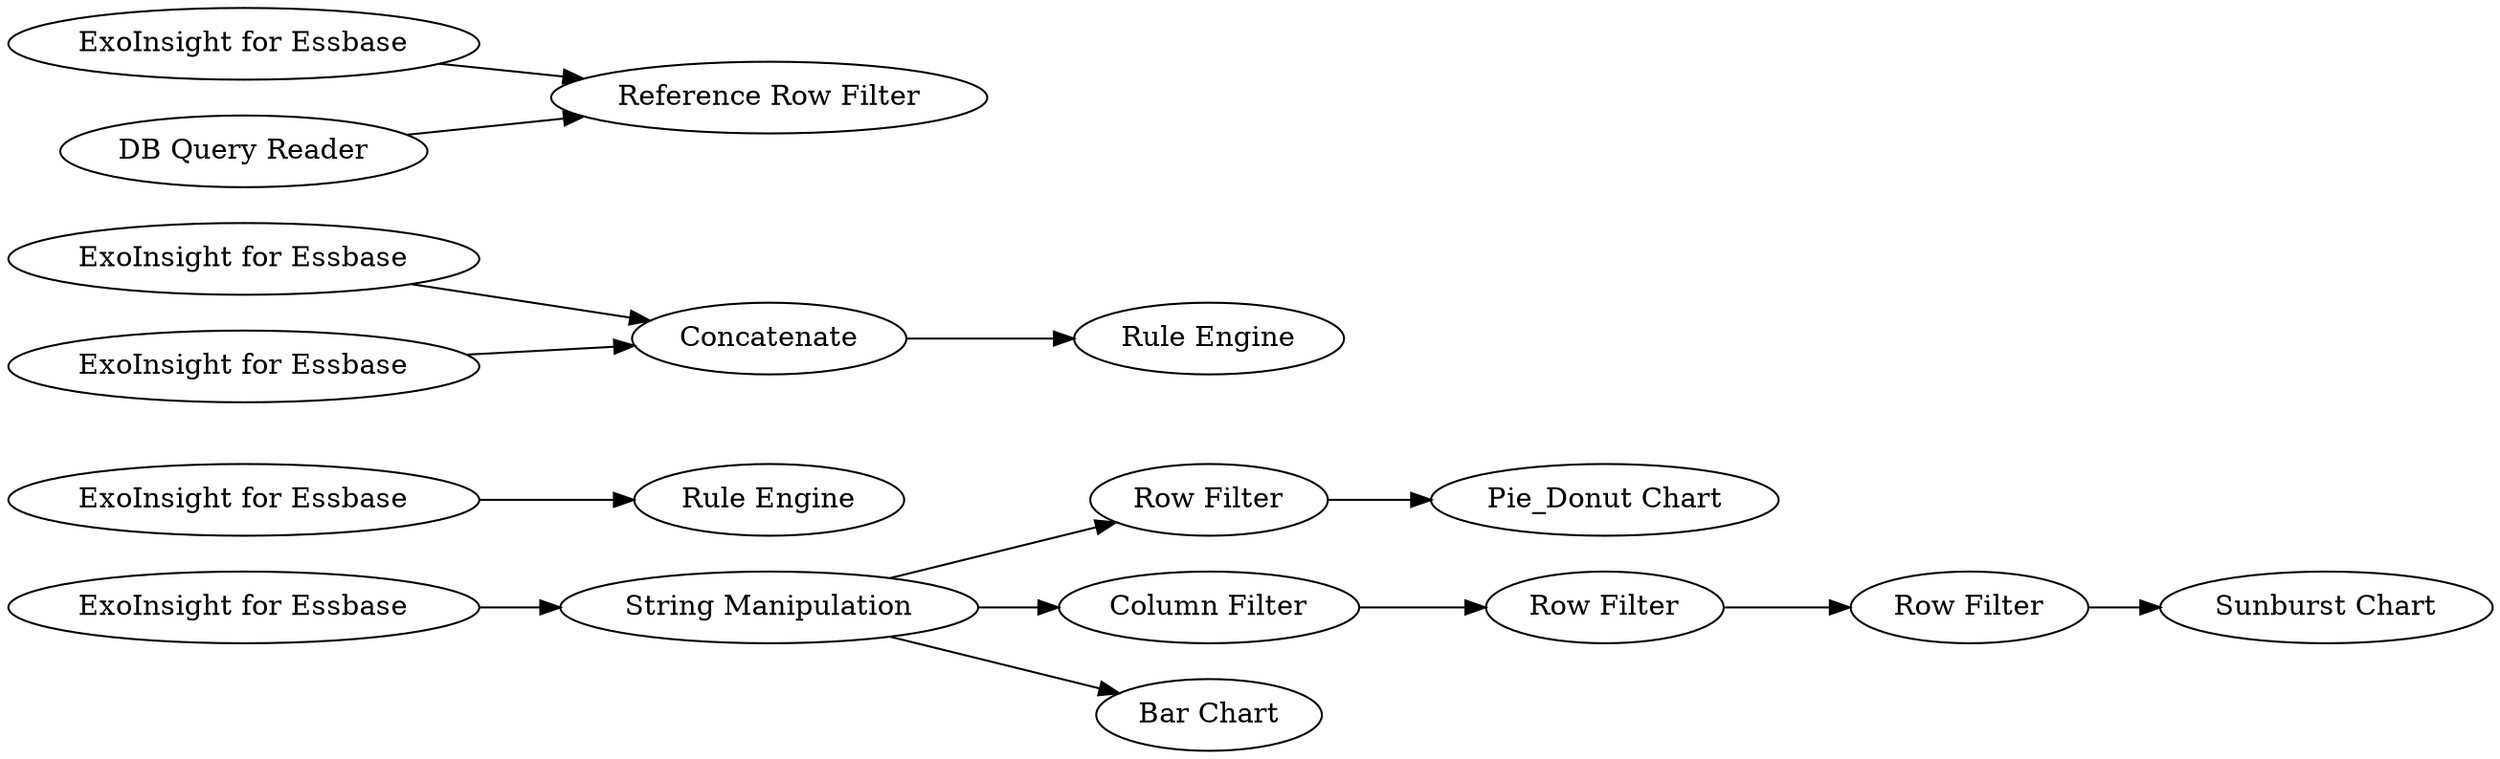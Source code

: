 digraph {
	20 -> 13
	12 -> 7
	8 -> 10
	15 -> 20
	13 -> 16
	20 -> 14
	19 -> 18
	5 -> 6
	20 -> 17
	9 -> 10
	18 -> 21
	10 -> 11
	4 -> 6
	14 -> 19
	5 [label="ExoInsight for Essbase"]
	16 [label="Pie_Donut Chart"]
	14 [label="Column Filter"]
	13 [label="Row Filter"]
	20 [label="String Manipulation"]
	7 [label="Rule Engine"]
	9 [label="ExoInsight for Essbase"]
	11 [label="Rule Engine"]
	4 [label="DB Query Reader"]
	18 [label="Row Filter"]
	21 [label="Sunburst Chart"]
	6 [label="Reference Row Filter"]
	8 [label="ExoInsight for Essbase"]
	15 [label="ExoInsight for Essbase"]
	12 [label="ExoInsight for Essbase"]
	17 [label="Bar Chart"]
	10 [label=Concatenate]
	19 [label="Row Filter"]
	rankdir=LR
}
